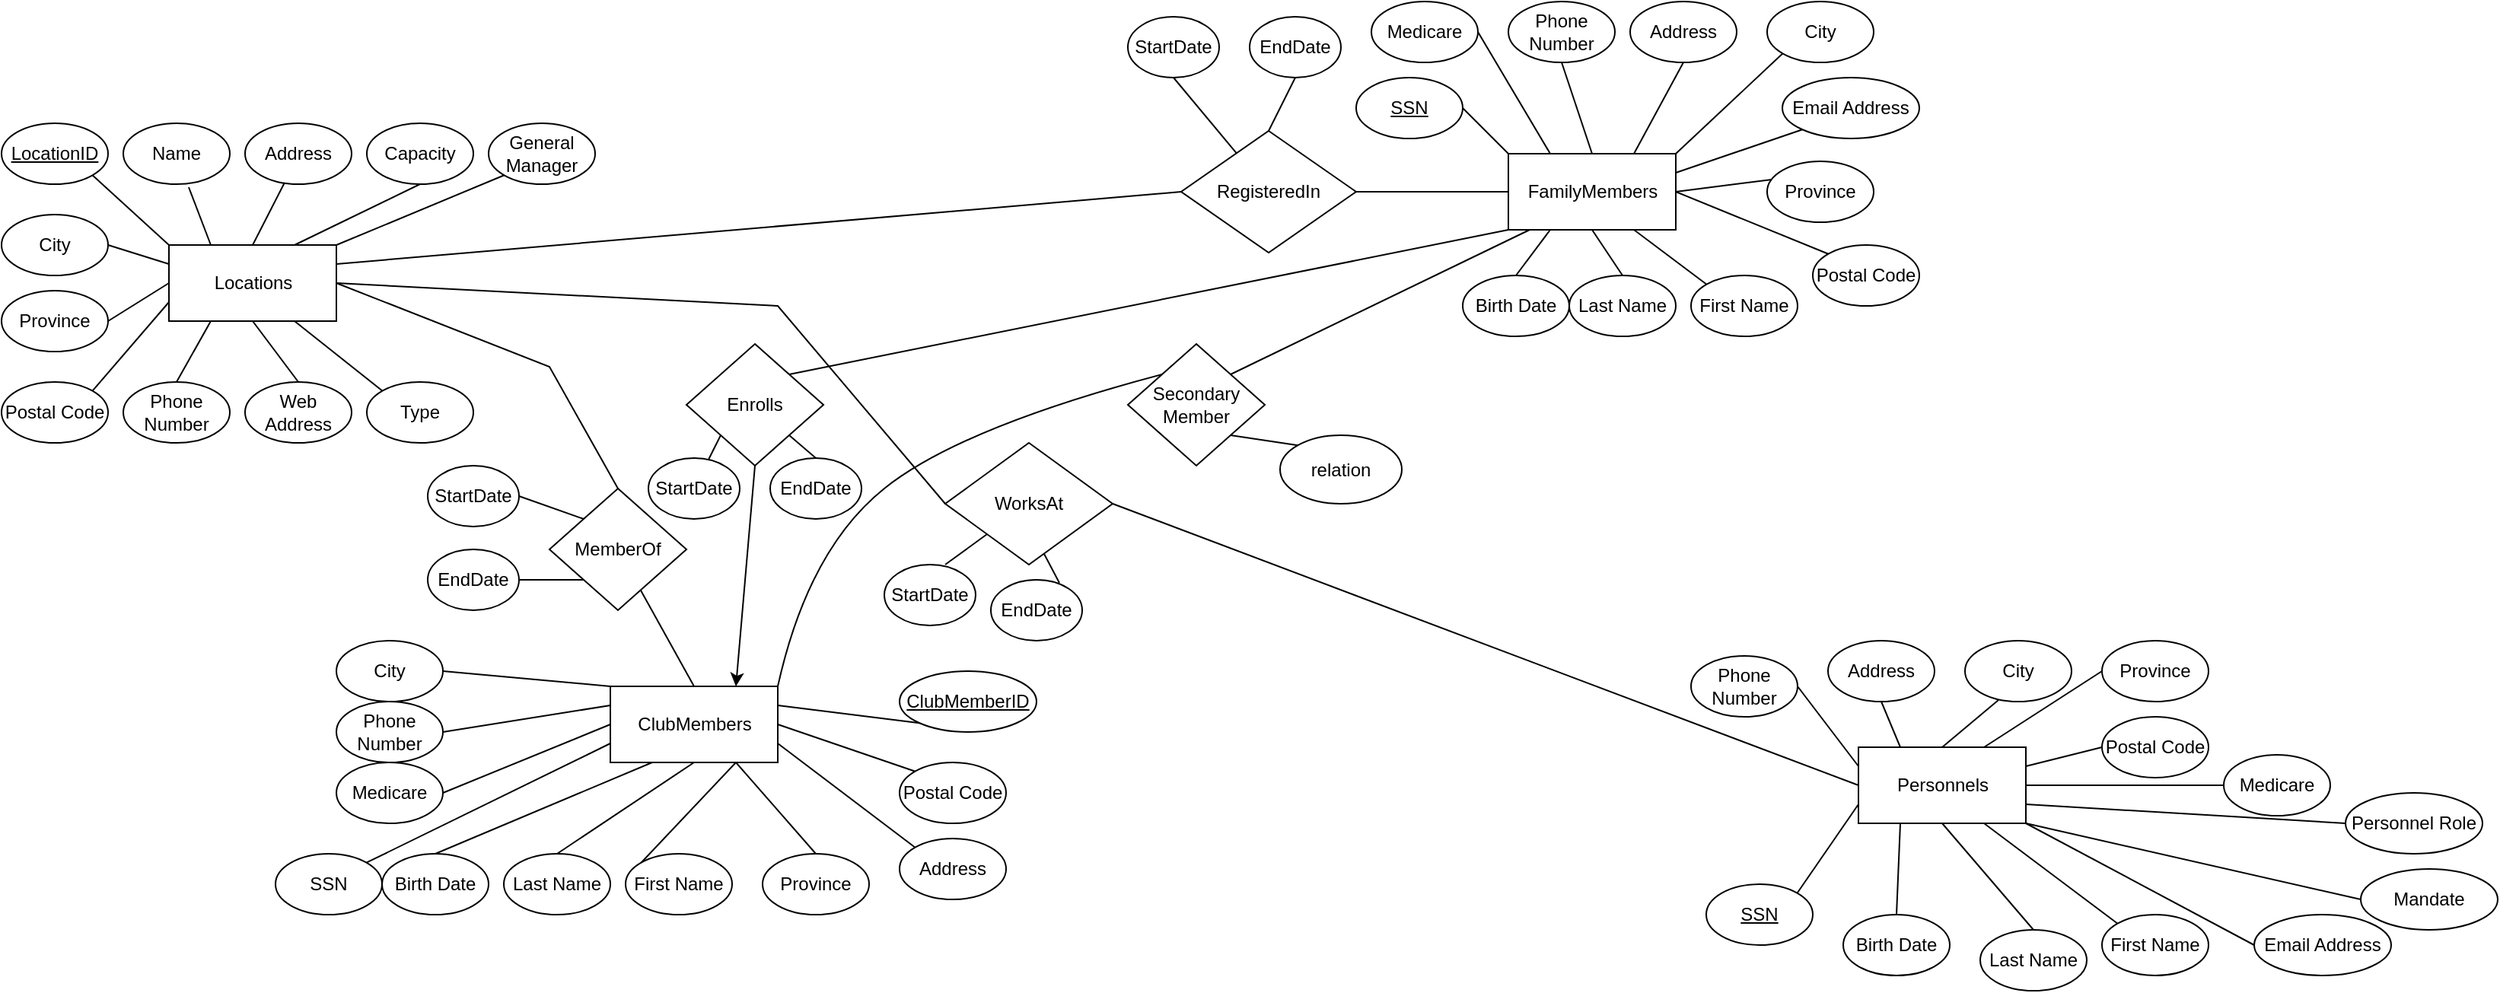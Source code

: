 <mxfile version="24.7.5">
  <diagram id="PduiRk3ix0ZuUrKhneiX" name="Page-1">
    <mxGraphModel dx="1674" dy="796" grid="1" gridSize="10" guides="1" tooltips="1" connect="1" arrows="1" fold="1" page="1" pageScale="1" pageWidth="850" pageHeight="1100" math="0" shadow="0">
      <root>
        <mxCell id="0" />
        <mxCell id="1" parent="0" />
        <mxCell id="B6rONMkFjjqVBBVzJMFH-3" value="Locations" style="html=1;" parent="1" vertex="1">
          <mxGeometry x="120" y="160" width="110" height="50" as="geometry" />
        </mxCell>
        <mxCell id="B6rONMkFjjqVBBVzJMFH-4" value="&lt;u&gt;LocationID&lt;/u&gt;" style="ellipse;whiteSpace=wrap;html=1;" parent="1" vertex="1">
          <mxGeometry x="10" y="80" width="70" height="40" as="geometry" />
        </mxCell>
        <mxCell id="B6rONMkFjjqVBBVzJMFH-6" value="Type" style="ellipse;whiteSpace=wrap;html=1;" parent="1" vertex="1">
          <mxGeometry x="250" y="250" width="70" height="40" as="geometry" />
        </mxCell>
        <mxCell id="B6rONMkFjjqVBBVzJMFH-7" value="Web Address" style="ellipse;whiteSpace=wrap;html=1;" parent="1" vertex="1">
          <mxGeometry x="170" y="250" width="70" height="40" as="geometry" />
        </mxCell>
        <mxCell id="B6rONMkFjjqVBBVzJMFH-8" value="Phone Number" style="ellipse;whiteSpace=wrap;html=1;" parent="1" vertex="1">
          <mxGeometry x="90" y="250" width="70" height="40" as="geometry" />
        </mxCell>
        <mxCell id="B6rONMkFjjqVBBVzJMFH-9" value="Postal Code" style="ellipse;whiteSpace=wrap;html=1;" parent="1" vertex="1">
          <mxGeometry x="10" y="250" width="70" height="40" as="geometry" />
        </mxCell>
        <mxCell id="B6rONMkFjjqVBBVzJMFH-10" value="Province" style="ellipse;whiteSpace=wrap;html=1;" parent="1" vertex="1">
          <mxGeometry x="10" y="190" width="70" height="40" as="geometry" />
        </mxCell>
        <mxCell id="B6rONMkFjjqVBBVzJMFH-11" value="City" style="ellipse;whiteSpace=wrap;html=1;" parent="1" vertex="1">
          <mxGeometry x="10" y="140" width="70" height="40" as="geometry" />
        </mxCell>
        <mxCell id="B6rONMkFjjqVBBVzJMFH-12" value="Address" style="ellipse;whiteSpace=wrap;html=1;" parent="1" vertex="1">
          <mxGeometry x="170" y="80" width="70" height="40" as="geometry" />
        </mxCell>
        <mxCell id="B6rONMkFjjqVBBVzJMFH-13" value="Name" style="ellipse;whiteSpace=wrap;html=1;" parent="1" vertex="1">
          <mxGeometry x="90" y="80" width="70" height="40" as="geometry" />
        </mxCell>
        <mxCell id="B6rONMkFjjqVBBVzJMFH-14" value="General Manager" style="ellipse;whiteSpace=wrap;html=1;" parent="1" vertex="1">
          <mxGeometry x="330" y="80" width="70" height="40" as="geometry" />
        </mxCell>
        <mxCell id="B6rONMkFjjqVBBVzJMFH-15" value="Capacity" style="ellipse;whiteSpace=wrap;html=1;" parent="1" vertex="1">
          <mxGeometry x="250" y="80" width="70" height="40" as="geometry" />
        </mxCell>
        <mxCell id="B6rONMkFjjqVBBVzJMFH-16" value="" style="endArrow=none;html=1;rounded=0;entryX=0;entryY=0;entryDx=0;entryDy=0;exitX=1;exitY=1;exitDx=0;exitDy=0;" parent="1" source="B6rONMkFjjqVBBVzJMFH-4" target="B6rONMkFjjqVBBVzJMFH-3" edge="1">
          <mxGeometry width="50" height="50" relative="1" as="geometry">
            <mxPoint x="100" y="210" as="sourcePoint" />
            <mxPoint x="150" y="160" as="targetPoint" />
          </mxGeometry>
        </mxCell>
        <mxCell id="B6rONMkFjjqVBBVzJMFH-17" value="" style="endArrow=none;html=1;rounded=0;entryX=0.614;entryY=1.05;entryDx=0;entryDy=0;entryPerimeter=0;exitX=0.25;exitY=0;exitDx=0;exitDy=0;" parent="1" source="B6rONMkFjjqVBBVzJMFH-3" target="B6rONMkFjjqVBBVzJMFH-13" edge="1">
          <mxGeometry width="50" height="50" relative="1" as="geometry">
            <mxPoint x="190" y="180" as="sourcePoint" />
            <mxPoint x="240" y="130" as="targetPoint" />
          </mxGeometry>
        </mxCell>
        <mxCell id="B6rONMkFjjqVBBVzJMFH-18" value="" style="endArrow=none;html=1;rounded=0;entryX=0.371;entryY=0.975;entryDx=0;entryDy=0;entryPerimeter=0;exitX=0.5;exitY=0;exitDx=0;exitDy=0;" parent="1" source="B6rONMkFjjqVBBVzJMFH-3" target="B6rONMkFjjqVBBVzJMFH-12" edge="1">
          <mxGeometry width="50" height="50" relative="1" as="geometry">
            <mxPoint x="180" y="170" as="sourcePoint" />
            <mxPoint x="280" y="140" as="targetPoint" />
          </mxGeometry>
        </mxCell>
        <mxCell id="B6rONMkFjjqVBBVzJMFH-19" value="" style="endArrow=none;html=1;rounded=0;entryX=0.5;entryY=1;entryDx=0;entryDy=0;exitX=0.75;exitY=0;exitDx=0;exitDy=0;" parent="1" source="B6rONMkFjjqVBBVzJMFH-3" target="B6rONMkFjjqVBBVzJMFH-15" edge="1">
          <mxGeometry width="50" height="50" relative="1" as="geometry">
            <mxPoint x="260" y="200" as="sourcePoint" />
            <mxPoint x="310" y="150" as="targetPoint" />
          </mxGeometry>
        </mxCell>
        <mxCell id="B6rONMkFjjqVBBVzJMFH-20" value="" style="endArrow=none;html=1;rounded=0;entryX=0;entryY=1;entryDx=0;entryDy=0;exitX=1;exitY=0;exitDx=0;exitDy=0;" parent="1" source="B6rONMkFjjqVBBVzJMFH-3" target="B6rONMkFjjqVBBVzJMFH-14" edge="1">
          <mxGeometry width="50" height="50" relative="1" as="geometry">
            <mxPoint x="270" y="190" as="sourcePoint" />
            <mxPoint x="320" y="140" as="targetPoint" />
          </mxGeometry>
        </mxCell>
        <mxCell id="B6rONMkFjjqVBBVzJMFH-21" value="" style="endArrow=none;html=1;rounded=0;entryX=1;entryY=0.5;entryDx=0;entryDy=0;exitX=0;exitY=0.25;exitDx=0;exitDy=0;" parent="1" source="B6rONMkFjjqVBBVzJMFH-3" target="B6rONMkFjjqVBBVzJMFH-11" edge="1">
          <mxGeometry width="50" height="50" relative="1" as="geometry">
            <mxPoint x="70" y="360" as="sourcePoint" />
            <mxPoint x="120" y="310" as="targetPoint" />
          </mxGeometry>
        </mxCell>
        <mxCell id="B6rONMkFjjqVBBVzJMFH-22" value="" style="endArrow=none;html=1;rounded=0;entryX=1;entryY=0.5;entryDx=0;entryDy=0;exitX=0;exitY=0.5;exitDx=0;exitDy=0;" parent="1" source="B6rONMkFjjqVBBVzJMFH-3" target="B6rONMkFjjqVBBVzJMFH-10" edge="1">
          <mxGeometry width="50" height="50" relative="1" as="geometry">
            <mxPoint x="80" y="250" as="sourcePoint" />
            <mxPoint x="130" y="200" as="targetPoint" />
          </mxGeometry>
        </mxCell>
        <mxCell id="B6rONMkFjjqVBBVzJMFH-23" value="" style="endArrow=none;html=1;rounded=0;entryX=1;entryY=0;entryDx=0;entryDy=0;exitX=0;exitY=0.75;exitDx=0;exitDy=0;" parent="1" source="B6rONMkFjjqVBBVzJMFH-3" target="B6rONMkFjjqVBBVzJMFH-9" edge="1">
          <mxGeometry width="50" height="50" relative="1" as="geometry">
            <mxPoint x="110" y="270" as="sourcePoint" />
            <mxPoint x="160" y="220" as="targetPoint" />
          </mxGeometry>
        </mxCell>
        <mxCell id="B6rONMkFjjqVBBVzJMFH-24" value="" style="endArrow=none;html=1;rounded=0;entryX=0.25;entryY=1;entryDx=0;entryDy=0;exitX=0.5;exitY=0;exitDx=0;exitDy=0;" parent="1" source="B6rONMkFjjqVBBVzJMFH-8" target="B6rONMkFjjqVBBVzJMFH-3" edge="1">
          <mxGeometry width="50" height="50" relative="1" as="geometry">
            <mxPoint x="140" y="270" as="sourcePoint" />
            <mxPoint x="190" y="220" as="targetPoint" />
          </mxGeometry>
        </mxCell>
        <mxCell id="B6rONMkFjjqVBBVzJMFH-25" value="" style="endArrow=none;html=1;rounded=0;entryX=0.5;entryY=1;entryDx=0;entryDy=0;exitX=0.5;exitY=0;exitDx=0;exitDy=0;" parent="1" source="B6rONMkFjjqVBBVzJMFH-7" target="B6rONMkFjjqVBBVzJMFH-3" edge="1">
          <mxGeometry width="50" height="50" relative="1" as="geometry">
            <mxPoint x="190" y="270" as="sourcePoint" />
            <mxPoint x="240" y="220" as="targetPoint" />
          </mxGeometry>
        </mxCell>
        <mxCell id="B6rONMkFjjqVBBVzJMFH-26" value="" style="endArrow=none;html=1;rounded=0;entryX=0.75;entryY=1;entryDx=0;entryDy=0;exitX=0;exitY=0;exitDx=0;exitDy=0;" parent="1" source="B6rONMkFjjqVBBVzJMFH-6" target="B6rONMkFjjqVBBVzJMFH-3" edge="1">
          <mxGeometry width="50" height="50" relative="1" as="geometry">
            <mxPoint x="250" y="250" as="sourcePoint" />
            <mxPoint x="300" y="200" as="targetPoint" />
          </mxGeometry>
        </mxCell>
        <mxCell id="B6rONMkFjjqVBBVzJMFH-30" value="ClubMembers" style="html=1;" parent="1" vertex="1">
          <mxGeometry x="410" y="450" width="110" height="50" as="geometry" />
        </mxCell>
        <mxCell id="B6rONMkFjjqVBBVzJMFH-31" value="City" style="ellipse;whiteSpace=wrap;html=1;" parent="1" vertex="1">
          <mxGeometry x="230" y="420" width="70" height="40" as="geometry" />
        </mxCell>
        <mxCell id="B6rONMkFjjqVBBVzJMFH-32" value="First Name" style="ellipse;whiteSpace=wrap;html=1;" parent="1" vertex="1">
          <mxGeometry x="420" y="560" width="70" height="40" as="geometry" />
        </mxCell>
        <mxCell id="B6rONMkFjjqVBBVzJMFH-33" value="Last Name" style="ellipse;whiteSpace=wrap;html=1;" parent="1" vertex="1">
          <mxGeometry x="340" y="560" width="70" height="40" as="geometry" />
        </mxCell>
        <mxCell id="B6rONMkFjjqVBBVzJMFH-34" value="Birth Date" style="ellipse;whiteSpace=wrap;html=1;" parent="1" vertex="1">
          <mxGeometry x="260" y="560" width="70" height="40" as="geometry" />
        </mxCell>
        <mxCell id="B6rONMkFjjqVBBVzJMFH-35" value="SSN" style="ellipse;whiteSpace=wrap;html=1;" parent="1" vertex="1">
          <mxGeometry x="190" y="560" width="70" height="40" as="geometry" />
        </mxCell>
        <mxCell id="B6rONMkFjjqVBBVzJMFH-36" value="Medicare" style="ellipse;whiteSpace=wrap;html=1;" parent="1" vertex="1">
          <mxGeometry x="230" y="500" width="70" height="40" as="geometry" />
        </mxCell>
        <mxCell id="B6rONMkFjjqVBBVzJMFH-37" value="Phone Number" style="ellipse;whiteSpace=wrap;html=1;" parent="1" vertex="1">
          <mxGeometry x="230" y="460" width="70" height="40" as="geometry" />
        </mxCell>
        <mxCell id="B6rONMkFjjqVBBVzJMFH-38" value="Address" style="ellipse;whiteSpace=wrap;html=1;" parent="1" vertex="1">
          <mxGeometry x="600" y="550" width="70" height="40" as="geometry" />
        </mxCell>
        <mxCell id="B6rONMkFjjqVBBVzJMFH-39" value="Province" style="ellipse;whiteSpace=wrap;html=1;" parent="1" vertex="1">
          <mxGeometry x="510" y="560" width="70" height="40" as="geometry" />
        </mxCell>
        <mxCell id="B6rONMkFjjqVBBVzJMFH-40" value="&lt;u&gt;ClubMemberID&lt;/u&gt;" style="ellipse;whiteSpace=wrap;html=1;" parent="1" vertex="1">
          <mxGeometry x="600" y="440" width="90" height="40" as="geometry" />
        </mxCell>
        <mxCell id="B6rONMkFjjqVBBVzJMFH-41" value="Postal Code" style="ellipse;whiteSpace=wrap;html=1;" parent="1" vertex="1">
          <mxGeometry x="600" y="500" width="70" height="40" as="geometry" />
        </mxCell>
        <mxCell id="B6rONMkFjjqVBBVzJMFH-42" value="" style="endArrow=none;html=1;rounded=0;entryX=0;entryY=0;entryDx=0;entryDy=0;exitX=1;exitY=0.5;exitDx=0;exitDy=0;" parent="1" source="B6rONMkFjjqVBBVzJMFH-31" target="B6rONMkFjjqVBBVzJMFH-30" edge="1">
          <mxGeometry width="50" height="50" relative="1" as="geometry">
            <mxPoint x="140" y="500" as="sourcePoint" />
            <mxPoint x="190" y="450" as="targetPoint" />
          </mxGeometry>
        </mxCell>
        <mxCell id="B6rONMkFjjqVBBVzJMFH-43" value="" style="endArrow=none;html=1;rounded=0;entryX=0.5;entryY=0;entryDx=0;entryDy=0;exitX=0.75;exitY=1;exitDx=0;exitDy=0;" parent="1" source="B6rONMkFjjqVBBVzJMFH-30" target="B6rONMkFjjqVBBVzJMFH-39" edge="1">
          <mxGeometry width="50" height="50" relative="1" as="geometry">
            <mxPoint x="230" y="470" as="sourcePoint" />
            <mxPoint x="280" y="420" as="targetPoint" />
          </mxGeometry>
        </mxCell>
        <mxCell id="B6rONMkFjjqVBBVzJMFH-44" value="" style="endArrow=none;html=1;rounded=0;entryX=0;entryY=0;entryDx=0;entryDy=0;exitX=1;exitY=0.75;exitDx=0;exitDy=0;" parent="1" source="B6rONMkFjjqVBBVzJMFH-30" target="B6rONMkFjjqVBBVzJMFH-38" edge="1">
          <mxGeometry width="50" height="50" relative="1" as="geometry">
            <mxPoint x="220" y="460" as="sourcePoint" />
            <mxPoint x="320" y="430" as="targetPoint" />
          </mxGeometry>
        </mxCell>
        <mxCell id="B6rONMkFjjqVBBVzJMFH-45" value="" style="endArrow=none;html=1;rounded=0;entryX=0;entryY=0;entryDx=0;entryDy=0;exitX=1;exitY=0.5;exitDx=0;exitDy=0;" parent="1" source="B6rONMkFjjqVBBVzJMFH-30" target="B6rONMkFjjqVBBVzJMFH-41" edge="1">
          <mxGeometry width="50" height="50" relative="1" as="geometry">
            <mxPoint x="300" y="490" as="sourcePoint" />
            <mxPoint x="350" y="440" as="targetPoint" />
          </mxGeometry>
        </mxCell>
        <mxCell id="B6rONMkFjjqVBBVzJMFH-46" value="" style="endArrow=none;html=1;rounded=0;entryX=0;entryY=1;entryDx=0;entryDy=0;exitX=1;exitY=0.25;exitDx=0;exitDy=0;" parent="1" source="B6rONMkFjjqVBBVzJMFH-30" target="B6rONMkFjjqVBBVzJMFH-40" edge="1">
          <mxGeometry width="50" height="50" relative="1" as="geometry">
            <mxPoint x="310" y="480" as="sourcePoint" />
            <mxPoint x="360" y="430" as="targetPoint" />
          </mxGeometry>
        </mxCell>
        <mxCell id="B6rONMkFjjqVBBVzJMFH-47" value="" style="endArrow=none;html=1;rounded=0;entryX=1;entryY=0.5;entryDx=0;entryDy=0;exitX=0;exitY=0.25;exitDx=0;exitDy=0;" parent="1" source="B6rONMkFjjqVBBVzJMFH-30" target="B6rONMkFjjqVBBVzJMFH-37" edge="1">
          <mxGeometry width="50" height="50" relative="1" as="geometry">
            <mxPoint x="110" y="650" as="sourcePoint" />
            <mxPoint x="160" y="600" as="targetPoint" />
          </mxGeometry>
        </mxCell>
        <mxCell id="B6rONMkFjjqVBBVzJMFH-48" value="" style="endArrow=none;html=1;rounded=0;entryX=1;entryY=0.5;entryDx=0;entryDy=0;exitX=0;exitY=0.5;exitDx=0;exitDy=0;" parent="1" source="B6rONMkFjjqVBBVzJMFH-30" target="B6rONMkFjjqVBBVzJMFH-36" edge="1">
          <mxGeometry width="50" height="50" relative="1" as="geometry">
            <mxPoint x="120" y="540" as="sourcePoint" />
            <mxPoint x="170" y="490" as="targetPoint" />
          </mxGeometry>
        </mxCell>
        <mxCell id="B6rONMkFjjqVBBVzJMFH-49" value="" style="endArrow=none;html=1;rounded=0;entryX=1;entryY=0;entryDx=0;entryDy=0;exitX=0;exitY=0.75;exitDx=0;exitDy=0;" parent="1" source="B6rONMkFjjqVBBVzJMFH-30" target="B6rONMkFjjqVBBVzJMFH-35" edge="1">
          <mxGeometry width="50" height="50" relative="1" as="geometry">
            <mxPoint x="150" y="560" as="sourcePoint" />
            <mxPoint x="200" y="510" as="targetPoint" />
          </mxGeometry>
        </mxCell>
        <mxCell id="B6rONMkFjjqVBBVzJMFH-50" value="" style="endArrow=none;html=1;rounded=0;entryX=0.25;entryY=1;entryDx=0;entryDy=0;exitX=0.5;exitY=0;exitDx=0;exitDy=0;" parent="1" source="B6rONMkFjjqVBBVzJMFH-34" target="B6rONMkFjjqVBBVzJMFH-30" edge="1">
          <mxGeometry width="50" height="50" relative="1" as="geometry">
            <mxPoint x="180" y="560" as="sourcePoint" />
            <mxPoint x="230" y="510" as="targetPoint" />
          </mxGeometry>
        </mxCell>
        <mxCell id="B6rONMkFjjqVBBVzJMFH-51" value="" style="endArrow=none;html=1;rounded=0;entryX=0.5;entryY=1;entryDx=0;entryDy=0;exitX=0.5;exitY=0;exitDx=0;exitDy=0;" parent="1" source="B6rONMkFjjqVBBVzJMFH-33" target="B6rONMkFjjqVBBVzJMFH-30" edge="1">
          <mxGeometry width="50" height="50" relative="1" as="geometry">
            <mxPoint x="230" y="560" as="sourcePoint" />
            <mxPoint x="280" y="510" as="targetPoint" />
          </mxGeometry>
        </mxCell>
        <mxCell id="B6rONMkFjjqVBBVzJMFH-52" value="" style="endArrow=none;html=1;rounded=0;entryX=0.75;entryY=1;entryDx=0;entryDy=0;exitX=0;exitY=0;exitDx=0;exitDy=0;" parent="1" source="B6rONMkFjjqVBBVzJMFH-32" target="B6rONMkFjjqVBBVzJMFH-30" edge="1">
          <mxGeometry width="50" height="50" relative="1" as="geometry">
            <mxPoint x="290" y="540" as="sourcePoint" />
            <mxPoint x="340" y="490" as="targetPoint" />
          </mxGeometry>
        </mxCell>
        <mxCell id="B6rONMkFjjqVBBVzJMFH-54" value="FamilyMembers" style="html=1;" parent="1" vertex="1">
          <mxGeometry x="1000" y="100" width="110" height="50" as="geometry" />
        </mxCell>
        <mxCell id="B6rONMkFjjqVBBVzJMFH-55" value="City" style="ellipse;whiteSpace=wrap;html=1;" parent="1" vertex="1">
          <mxGeometry x="1170" width="70" height="40" as="geometry" />
        </mxCell>
        <mxCell id="B6rONMkFjjqVBBVzJMFH-56" value="First Name" style="ellipse;whiteSpace=wrap;html=1;" parent="1" vertex="1">
          <mxGeometry x="1120" y="180" width="70" height="40" as="geometry" />
        </mxCell>
        <mxCell id="B6rONMkFjjqVBBVzJMFH-57" value="Last Name" style="ellipse;whiteSpace=wrap;html=1;" parent="1" vertex="1">
          <mxGeometry x="1040" y="180" width="70" height="40" as="geometry" />
        </mxCell>
        <mxCell id="B6rONMkFjjqVBBVzJMFH-58" value="Birth Date" style="ellipse;whiteSpace=wrap;html=1;" parent="1" vertex="1">
          <mxGeometry x="970" y="180" width="70" height="40" as="geometry" />
        </mxCell>
        <mxCell id="B6rONMkFjjqVBBVzJMFH-59" value="&lt;u&gt;SSN&lt;/u&gt;" style="ellipse;whiteSpace=wrap;html=1;" parent="1" vertex="1">
          <mxGeometry x="900" y="50" width="70" height="40" as="geometry" />
        </mxCell>
        <mxCell id="B6rONMkFjjqVBBVzJMFH-60" value="Medicare" style="ellipse;whiteSpace=wrap;html=1;" parent="1" vertex="1">
          <mxGeometry x="910" width="70" height="40" as="geometry" />
        </mxCell>
        <mxCell id="B6rONMkFjjqVBBVzJMFH-61" value="Phone Number" style="ellipse;whiteSpace=wrap;html=1;" parent="1" vertex="1">
          <mxGeometry x="1000" width="70" height="40" as="geometry" />
        </mxCell>
        <mxCell id="B6rONMkFjjqVBBVzJMFH-62" value="Address" style="ellipse;whiteSpace=wrap;html=1;" parent="1" vertex="1">
          <mxGeometry x="1080" width="70" height="40" as="geometry" />
        </mxCell>
        <mxCell id="B6rONMkFjjqVBBVzJMFH-63" value="Province" style="ellipse;whiteSpace=wrap;html=1;" parent="1" vertex="1">
          <mxGeometry x="1170" y="105" width="70" height="40" as="geometry" />
        </mxCell>
        <mxCell id="B6rONMkFjjqVBBVzJMFH-64" value="Email Address" style="ellipse;whiteSpace=wrap;html=1;" parent="1" vertex="1">
          <mxGeometry x="1180" y="50" width="90" height="40" as="geometry" />
        </mxCell>
        <mxCell id="B6rONMkFjjqVBBVzJMFH-65" value="Postal Code" style="ellipse;whiteSpace=wrap;html=1;" parent="1" vertex="1">
          <mxGeometry x="1200" y="160" width="70" height="40" as="geometry" />
        </mxCell>
        <mxCell id="B6rONMkFjjqVBBVzJMFH-66" value="" style="endArrow=none;html=1;rounded=0;exitX=0;exitY=1;exitDx=0;exitDy=0;" parent="1" source="B6rONMkFjjqVBBVzJMFH-55" edge="1">
          <mxGeometry width="50" height="50" relative="1" as="geometry">
            <mxPoint x="700" y="300" as="sourcePoint" />
            <mxPoint x="1110" y="100" as="targetPoint" />
          </mxGeometry>
        </mxCell>
        <mxCell id="B6rONMkFjjqVBBVzJMFH-67" value="" style="endArrow=none;html=1;rounded=0;entryX=0.043;entryY=0.3;entryDx=0;entryDy=0;exitX=1;exitY=0.5;exitDx=0;exitDy=0;entryPerimeter=0;" parent="1" source="B6rONMkFjjqVBBVzJMFH-54" target="B6rONMkFjjqVBBVzJMFH-63" edge="1">
          <mxGeometry width="50" height="50" relative="1" as="geometry">
            <mxPoint x="790" y="270" as="sourcePoint" />
            <mxPoint x="840" y="220" as="targetPoint" />
          </mxGeometry>
        </mxCell>
        <mxCell id="B6rONMkFjjqVBBVzJMFH-68" value="" style="endArrow=none;html=1;rounded=0;entryX=0.5;entryY=1;entryDx=0;entryDy=0;exitX=0.75;exitY=0;exitDx=0;exitDy=0;" parent="1" source="B6rONMkFjjqVBBVzJMFH-54" target="B6rONMkFjjqVBBVzJMFH-62" edge="1">
          <mxGeometry width="50" height="50" relative="1" as="geometry">
            <mxPoint x="780" y="260" as="sourcePoint" />
            <mxPoint x="880" y="230" as="targetPoint" />
          </mxGeometry>
        </mxCell>
        <mxCell id="B6rONMkFjjqVBBVzJMFH-69" value="" style="endArrow=none;html=1;rounded=0;entryX=0;entryY=0;entryDx=0;entryDy=0;exitX=1;exitY=0.5;exitDx=0;exitDy=0;" parent="1" source="B6rONMkFjjqVBBVzJMFH-54" target="B6rONMkFjjqVBBVzJMFH-65" edge="1">
          <mxGeometry width="50" height="50" relative="1" as="geometry">
            <mxPoint x="860" y="290" as="sourcePoint" />
            <mxPoint x="910" y="240" as="targetPoint" />
          </mxGeometry>
        </mxCell>
        <mxCell id="B6rONMkFjjqVBBVzJMFH-70" value="" style="endArrow=none;html=1;rounded=0;entryX=0;entryY=1;entryDx=0;entryDy=0;exitX=1;exitY=0.25;exitDx=0;exitDy=0;" parent="1" source="B6rONMkFjjqVBBVzJMFH-54" target="B6rONMkFjjqVBBVzJMFH-64" edge="1">
          <mxGeometry width="50" height="50" relative="1" as="geometry">
            <mxPoint x="870" y="280" as="sourcePoint" />
            <mxPoint x="920" y="230" as="targetPoint" />
          </mxGeometry>
        </mxCell>
        <mxCell id="B6rONMkFjjqVBBVzJMFH-71" value="" style="endArrow=none;html=1;rounded=0;entryX=0.5;entryY=1;entryDx=0;entryDy=0;exitX=0.5;exitY=0;exitDx=0;exitDy=0;" parent="1" source="B6rONMkFjjqVBBVzJMFH-54" target="B6rONMkFjjqVBBVzJMFH-61" edge="1">
          <mxGeometry width="50" height="50" relative="1" as="geometry">
            <mxPoint x="670" y="450" as="sourcePoint" />
            <mxPoint x="720" y="400" as="targetPoint" />
          </mxGeometry>
        </mxCell>
        <mxCell id="B6rONMkFjjqVBBVzJMFH-72" value="" style="endArrow=none;html=1;rounded=0;entryX=1;entryY=0.5;entryDx=0;entryDy=0;exitX=0.25;exitY=0;exitDx=0;exitDy=0;" parent="1" source="B6rONMkFjjqVBBVzJMFH-54" target="B6rONMkFjjqVBBVzJMFH-60" edge="1">
          <mxGeometry width="50" height="50" relative="1" as="geometry">
            <mxPoint x="680" y="340" as="sourcePoint" />
            <mxPoint x="730" y="290" as="targetPoint" />
          </mxGeometry>
        </mxCell>
        <mxCell id="B6rONMkFjjqVBBVzJMFH-73" value="" style="endArrow=none;html=1;rounded=0;entryX=1;entryY=0.5;entryDx=0;entryDy=0;exitX=0;exitY=0;exitDx=0;exitDy=0;" parent="1" source="B6rONMkFjjqVBBVzJMFH-54" target="B6rONMkFjjqVBBVzJMFH-59" edge="1">
          <mxGeometry width="50" height="50" relative="1" as="geometry">
            <mxPoint x="710" y="360" as="sourcePoint" />
            <mxPoint x="760" y="310" as="targetPoint" />
          </mxGeometry>
        </mxCell>
        <mxCell id="B6rONMkFjjqVBBVzJMFH-74" value="" style="endArrow=none;html=1;rounded=0;entryX=0.25;entryY=1;entryDx=0;entryDy=0;exitX=0.5;exitY=0;exitDx=0;exitDy=0;" parent="1" source="B6rONMkFjjqVBBVzJMFH-58" target="B6rONMkFjjqVBBVzJMFH-54" edge="1">
          <mxGeometry width="50" height="50" relative="1" as="geometry">
            <mxPoint x="740" y="360" as="sourcePoint" />
            <mxPoint x="790" y="310" as="targetPoint" />
          </mxGeometry>
        </mxCell>
        <mxCell id="B6rONMkFjjqVBBVzJMFH-75" value="" style="endArrow=none;html=1;rounded=0;entryX=0.5;entryY=1;entryDx=0;entryDy=0;exitX=0.5;exitY=0;exitDx=0;exitDy=0;" parent="1" source="B6rONMkFjjqVBBVzJMFH-57" target="B6rONMkFjjqVBBVzJMFH-54" edge="1">
          <mxGeometry width="50" height="50" relative="1" as="geometry">
            <mxPoint x="790" y="360" as="sourcePoint" />
            <mxPoint x="840" y="310" as="targetPoint" />
          </mxGeometry>
        </mxCell>
        <mxCell id="B6rONMkFjjqVBBVzJMFH-76" value="" style="endArrow=none;html=1;rounded=0;entryX=0.75;entryY=1;entryDx=0;entryDy=0;exitX=0;exitY=0;exitDx=0;exitDy=0;" parent="1" source="B6rONMkFjjqVBBVzJMFH-56" target="B6rONMkFjjqVBBVzJMFH-54" edge="1">
          <mxGeometry width="50" height="50" relative="1" as="geometry">
            <mxPoint x="850" y="340" as="sourcePoint" />
            <mxPoint x="900" y="290" as="targetPoint" />
          </mxGeometry>
        </mxCell>
        <mxCell id="B6rONMkFjjqVBBVzJMFH-77" value="Personnels" style="html=1;" parent="1" vertex="1">
          <mxGeometry x="1230" y="490" width="110" height="50" as="geometry" />
        </mxCell>
        <mxCell id="B6rONMkFjjqVBBVzJMFH-78" value="City" style="ellipse;whiteSpace=wrap;html=1;" parent="1" vertex="1">
          <mxGeometry x="1300" y="420" width="70" height="40" as="geometry" />
        </mxCell>
        <mxCell id="B6rONMkFjjqVBBVzJMFH-79" value="First Name" style="ellipse;whiteSpace=wrap;html=1;" parent="1" vertex="1">
          <mxGeometry x="1390" y="600" width="70" height="40" as="geometry" />
        </mxCell>
        <mxCell id="B6rONMkFjjqVBBVzJMFH-80" value="Last Name" style="ellipse;whiteSpace=wrap;html=1;" parent="1" vertex="1">
          <mxGeometry x="1310" y="610" width="70" height="40" as="geometry" />
        </mxCell>
        <mxCell id="B6rONMkFjjqVBBVzJMFH-81" value="Birth Date" style="ellipse;whiteSpace=wrap;html=1;" parent="1" vertex="1">
          <mxGeometry x="1220" y="600" width="70" height="40" as="geometry" />
        </mxCell>
        <mxCell id="B6rONMkFjjqVBBVzJMFH-82" value="&lt;u&gt;SSN&lt;/u&gt;" style="ellipse;whiteSpace=wrap;html=1;" parent="1" vertex="1">
          <mxGeometry x="1130" y="580" width="70" height="40" as="geometry" />
        </mxCell>
        <mxCell id="B6rONMkFjjqVBBVzJMFH-83" value="Medicare" style="ellipse;whiteSpace=wrap;html=1;" parent="1" vertex="1">
          <mxGeometry x="1470" y="495" width="70" height="40" as="geometry" />
        </mxCell>
        <mxCell id="B6rONMkFjjqVBBVzJMFH-84" value="Phone Number" style="ellipse;whiteSpace=wrap;html=1;" parent="1" vertex="1">
          <mxGeometry x="1120" y="430" width="70" height="40" as="geometry" />
        </mxCell>
        <mxCell id="B6rONMkFjjqVBBVzJMFH-85" value="Address" style="ellipse;whiteSpace=wrap;html=1;" parent="1" vertex="1">
          <mxGeometry x="1210" y="420" width="70" height="40" as="geometry" />
        </mxCell>
        <mxCell id="B6rONMkFjjqVBBVzJMFH-86" value="Province" style="ellipse;whiteSpace=wrap;html=1;" parent="1" vertex="1">
          <mxGeometry x="1390" y="420" width="70" height="40" as="geometry" />
        </mxCell>
        <mxCell id="B6rONMkFjjqVBBVzJMFH-87" value="Email Address" style="ellipse;whiteSpace=wrap;html=1;" parent="1" vertex="1">
          <mxGeometry x="1490" y="600" width="90" height="40" as="geometry" />
        </mxCell>
        <mxCell id="B6rONMkFjjqVBBVzJMFH-88" value="Postal Code" style="ellipse;whiteSpace=wrap;html=1;" parent="1" vertex="1">
          <mxGeometry x="1390" y="470" width="70" height="40" as="geometry" />
        </mxCell>
        <mxCell id="B6rONMkFjjqVBBVzJMFH-89" value="" style="endArrow=none;html=1;rounded=0;entryX=0.5;entryY=0;entryDx=0;entryDy=0;exitX=0.314;exitY=0.975;exitDx=0;exitDy=0;exitPerimeter=0;" parent="1" source="B6rONMkFjjqVBBVzJMFH-78" target="B6rONMkFjjqVBBVzJMFH-77" edge="1">
          <mxGeometry width="50" height="50" relative="1" as="geometry">
            <mxPoint x="640" y="930" as="sourcePoint" />
            <mxPoint x="690" y="880" as="targetPoint" />
          </mxGeometry>
        </mxCell>
        <mxCell id="B6rONMkFjjqVBBVzJMFH-90" value="" style="endArrow=none;html=1;rounded=0;entryX=0;entryY=0.5;entryDx=0;entryDy=0;exitX=0.75;exitY=0;exitDx=0;exitDy=0;" parent="1" source="B6rONMkFjjqVBBVzJMFH-77" target="B6rONMkFjjqVBBVzJMFH-86" edge="1">
          <mxGeometry width="50" height="50" relative="1" as="geometry">
            <mxPoint x="730" y="900" as="sourcePoint" />
            <mxPoint x="780" y="850" as="targetPoint" />
          </mxGeometry>
        </mxCell>
        <mxCell id="B6rONMkFjjqVBBVzJMFH-91" value="" style="endArrow=none;html=1;rounded=0;entryX=0.5;entryY=1;entryDx=0;entryDy=0;exitX=0.25;exitY=0;exitDx=0;exitDy=0;" parent="1" source="B6rONMkFjjqVBBVzJMFH-77" target="B6rONMkFjjqVBBVzJMFH-85" edge="1">
          <mxGeometry width="50" height="50" relative="1" as="geometry">
            <mxPoint x="720" y="890" as="sourcePoint" />
            <mxPoint x="820" y="860" as="targetPoint" />
          </mxGeometry>
        </mxCell>
        <mxCell id="B6rONMkFjjqVBBVzJMFH-92" value="" style="endArrow=none;html=1;rounded=0;entryX=0;entryY=0.5;entryDx=0;entryDy=0;exitX=1;exitY=0.25;exitDx=0;exitDy=0;" parent="1" source="B6rONMkFjjqVBBVzJMFH-77" target="B6rONMkFjjqVBBVzJMFH-88" edge="1">
          <mxGeometry width="50" height="50" relative="1" as="geometry">
            <mxPoint x="800" y="920" as="sourcePoint" />
            <mxPoint x="850" y="870" as="targetPoint" />
          </mxGeometry>
        </mxCell>
        <mxCell id="B6rONMkFjjqVBBVzJMFH-93" value="" style="endArrow=none;html=1;rounded=0;entryX=0;entryY=0.5;entryDx=0;entryDy=0;exitX=1;exitY=1;exitDx=0;exitDy=0;" parent="1" source="B6rONMkFjjqVBBVzJMFH-77" target="B6rONMkFjjqVBBVzJMFH-87" edge="1">
          <mxGeometry width="50" height="50" relative="1" as="geometry">
            <mxPoint x="810" y="910" as="sourcePoint" />
            <mxPoint x="860" y="860" as="targetPoint" />
          </mxGeometry>
        </mxCell>
        <mxCell id="B6rONMkFjjqVBBVzJMFH-94" value="" style="endArrow=none;html=1;rounded=0;entryX=1;entryY=0.5;entryDx=0;entryDy=0;exitX=0;exitY=0.25;exitDx=0;exitDy=0;" parent="1" source="B6rONMkFjjqVBBVzJMFH-77" target="B6rONMkFjjqVBBVzJMFH-84" edge="1">
          <mxGeometry width="50" height="50" relative="1" as="geometry">
            <mxPoint x="610" y="1080" as="sourcePoint" />
            <mxPoint x="660" y="1030" as="targetPoint" />
          </mxGeometry>
        </mxCell>
        <mxCell id="B6rONMkFjjqVBBVzJMFH-95" value="" style="endArrow=none;html=1;rounded=0;entryX=0;entryY=0.5;entryDx=0;entryDy=0;exitX=1;exitY=0.5;exitDx=0;exitDy=0;" parent="1" source="B6rONMkFjjqVBBVzJMFH-77" target="B6rONMkFjjqVBBVzJMFH-83" edge="1">
          <mxGeometry width="50" height="50" relative="1" as="geometry">
            <mxPoint x="620" y="970" as="sourcePoint" />
            <mxPoint x="670" y="920" as="targetPoint" />
          </mxGeometry>
        </mxCell>
        <mxCell id="B6rONMkFjjqVBBVzJMFH-96" value="" style="endArrow=none;html=1;rounded=0;entryX=1;entryY=0;entryDx=0;entryDy=0;exitX=0;exitY=0.75;exitDx=0;exitDy=0;" parent="1" source="B6rONMkFjjqVBBVzJMFH-77" target="B6rONMkFjjqVBBVzJMFH-82" edge="1">
          <mxGeometry width="50" height="50" relative="1" as="geometry">
            <mxPoint x="650" y="990" as="sourcePoint" />
            <mxPoint x="700" y="940" as="targetPoint" />
          </mxGeometry>
        </mxCell>
        <mxCell id="B6rONMkFjjqVBBVzJMFH-97" value="" style="endArrow=none;html=1;rounded=0;entryX=0.25;entryY=1;entryDx=0;entryDy=0;exitX=0.5;exitY=0;exitDx=0;exitDy=0;" parent="1" source="B6rONMkFjjqVBBVzJMFH-81" target="B6rONMkFjjqVBBVzJMFH-77" edge="1">
          <mxGeometry width="50" height="50" relative="1" as="geometry">
            <mxPoint x="680" y="990" as="sourcePoint" />
            <mxPoint x="730" y="940" as="targetPoint" />
          </mxGeometry>
        </mxCell>
        <mxCell id="B6rONMkFjjqVBBVzJMFH-98" value="" style="endArrow=none;html=1;rounded=0;entryX=0.5;entryY=1;entryDx=0;entryDy=0;exitX=0.5;exitY=0;exitDx=0;exitDy=0;" parent="1" source="B6rONMkFjjqVBBVzJMFH-80" target="B6rONMkFjjqVBBVzJMFH-77" edge="1">
          <mxGeometry width="50" height="50" relative="1" as="geometry">
            <mxPoint x="730" y="990" as="sourcePoint" />
            <mxPoint x="780" y="940" as="targetPoint" />
          </mxGeometry>
        </mxCell>
        <mxCell id="B6rONMkFjjqVBBVzJMFH-99" value="" style="endArrow=none;html=1;rounded=0;entryX=0.75;entryY=1;entryDx=0;entryDy=0;exitX=0;exitY=0;exitDx=0;exitDy=0;" parent="1" source="B6rONMkFjjqVBBVzJMFH-79" target="B6rONMkFjjqVBBVzJMFH-77" edge="1">
          <mxGeometry width="50" height="50" relative="1" as="geometry">
            <mxPoint x="790" y="970" as="sourcePoint" />
            <mxPoint x="840" y="920" as="targetPoint" />
          </mxGeometry>
        </mxCell>
        <mxCell id="B6rONMkFjjqVBBVzJMFH-100" value="Personnel Role" style="ellipse;whiteSpace=wrap;html=1;" parent="1" vertex="1">
          <mxGeometry x="1550" y="520" width="90" height="40" as="geometry" />
        </mxCell>
        <mxCell id="B6rONMkFjjqVBBVzJMFH-101" value="" style="endArrow=none;html=1;rounded=0;entryX=0;entryY=0.5;entryDx=0;entryDy=0;exitX=1;exitY=0.75;exitDx=0;exitDy=0;" parent="1" source="B6rONMkFjjqVBBVzJMFH-77" target="B6rONMkFjjqVBBVzJMFH-100" edge="1">
          <mxGeometry width="50" height="50" relative="1" as="geometry">
            <mxPoint x="1470" y="740" as="sourcePoint" />
            <mxPoint x="1520" y="690" as="targetPoint" />
          </mxGeometry>
        </mxCell>
        <mxCell id="B6rONMkFjjqVBBVzJMFH-103" value="Mandate" style="ellipse;whiteSpace=wrap;html=1;" parent="1" vertex="1">
          <mxGeometry x="1560" y="570" width="90" height="40" as="geometry" />
        </mxCell>
        <mxCell id="B6rONMkFjjqVBBVzJMFH-104" value="" style="endArrow=none;html=1;rounded=0;entryX=0;entryY=0.5;entryDx=0;entryDy=0;exitX=1;exitY=1;exitDx=0;exitDy=0;" parent="1" source="B6rONMkFjjqVBBVzJMFH-77" target="B6rONMkFjjqVBBVzJMFH-103" edge="1">
          <mxGeometry width="50" height="50" relative="1" as="geometry">
            <mxPoint x="1460" y="600" as="sourcePoint" />
            <mxPoint x="1510" y="550" as="targetPoint" />
          </mxGeometry>
        </mxCell>
        <mxCell id="B6rONMkFjjqVBBVzJMFH-105" value="MemberOf" style="rhombus;whiteSpace=wrap;html=1;" parent="1" vertex="1">
          <mxGeometry x="370" y="320" width="90" height="80" as="geometry" />
        </mxCell>
        <mxCell id="B6rONMkFjjqVBBVzJMFH-106" value="WorksAt" style="rhombus;whiteSpace=wrap;html=1;" parent="1" vertex="1">
          <mxGeometry x="630" y="290" width="110" height="80" as="geometry" />
        </mxCell>
        <mxCell id="B6rONMkFjjqVBBVzJMFH-107" value="Enrolls" style="rhombus;whiteSpace=wrap;html=1;" parent="1" vertex="1">
          <mxGeometry x="460" y="225" width="90" height="80" as="geometry" />
        </mxCell>
        <mxCell id="B6rONMkFjjqVBBVzJMFH-108" value="RegisteredIn" style="rhombus;whiteSpace=wrap;html=1;" parent="1" vertex="1">
          <mxGeometry x="785" y="85" width="115" height="80" as="geometry" />
        </mxCell>
        <mxCell id="B6rONMkFjjqVBBVzJMFH-109" value="" style="endArrow=none;html=1;rounded=0;entryX=0.5;entryY=0;entryDx=0;entryDy=0;" parent="1" source="B6rONMkFjjqVBBVzJMFH-105" target="B6rONMkFjjqVBBVzJMFH-30" edge="1">
          <mxGeometry width="50" height="50" relative="1" as="geometry">
            <mxPoint x="220" y="350" as="sourcePoint" />
            <mxPoint x="270" y="300" as="targetPoint" />
          </mxGeometry>
        </mxCell>
        <mxCell id="B6rONMkFjjqVBBVzJMFH-110" value="" style="endArrow=none;html=1;rounded=0;entryX=0.5;entryY=0;entryDx=0;entryDy=0;exitX=1;exitY=0.5;exitDx=0;exitDy=0;" parent="1" source="B6rONMkFjjqVBBVzJMFH-3" target="B6rONMkFjjqVBBVzJMFH-105" edge="1">
          <mxGeometry width="50" height="50" relative="1" as="geometry">
            <mxPoint x="220" y="350" as="sourcePoint" />
            <mxPoint x="270" y="300" as="targetPoint" />
            <Array as="points">
              <mxPoint x="370" y="240" />
            </Array>
          </mxGeometry>
        </mxCell>
        <mxCell id="B6rONMkFjjqVBBVzJMFH-112" value="" style="endArrow=none;html=1;rounded=0;entryX=0;entryY=0.5;entryDx=0;entryDy=0;exitX=1;exitY=0.5;exitDx=0;exitDy=0;" parent="1" source="B6rONMkFjjqVBBVzJMFH-108" target="B6rONMkFjjqVBBVzJMFH-54" edge="1">
          <mxGeometry width="50" height="50" relative="1" as="geometry">
            <mxPoint x="930" y="180" as="sourcePoint" />
            <mxPoint x="980" y="130" as="targetPoint" />
          </mxGeometry>
        </mxCell>
        <mxCell id="B6rONMkFjjqVBBVzJMFH-113" value="" style="endArrow=none;html=1;rounded=0;entryX=0;entryY=0.5;entryDx=0;entryDy=0;exitX=1;exitY=0.25;exitDx=0;exitDy=0;" parent="1" source="B6rONMkFjjqVBBVzJMFH-3" target="B6rONMkFjjqVBBVzJMFH-108" edge="1">
          <mxGeometry width="50" height="50" relative="1" as="geometry">
            <mxPoint x="330" y="180" as="sourcePoint" />
            <mxPoint x="380" y="130" as="targetPoint" />
          </mxGeometry>
        </mxCell>
        <mxCell id="B6rONMkFjjqVBBVzJMFH-115" value="" style="endArrow=none;html=1;rounded=0;entryX=0;entryY=1;entryDx=0;entryDy=0;exitX=1;exitY=0;exitDx=0;exitDy=0;" parent="1" source="B6rONMkFjjqVBBVzJMFH-107" target="B6rONMkFjjqVBBVzJMFH-54" edge="1">
          <mxGeometry width="50" height="50" relative="1" as="geometry">
            <mxPoint x="915" y="215" as="sourcePoint" />
            <mxPoint x="950" y="170" as="targetPoint" />
          </mxGeometry>
        </mxCell>
        <mxCell id="B6rONMkFjjqVBBVzJMFH-116" value="" style="endArrow=classic;html=1;rounded=0;entryX=0.75;entryY=0;entryDx=0;entryDy=0;exitX=0.5;exitY=1;exitDx=0;exitDy=0;" parent="1" source="B6rONMkFjjqVBBVzJMFH-107" target="B6rONMkFjjqVBBVzJMFH-30" edge="1">
          <mxGeometry width="50" height="50" relative="1" as="geometry">
            <mxPoint x="490" y="380" as="sourcePoint" />
            <mxPoint x="540" y="330" as="targetPoint" />
          </mxGeometry>
        </mxCell>
        <mxCell id="B6rONMkFjjqVBBVzJMFH-117" value="" style="endArrow=none;html=1;rounded=0;entryX=0;entryY=0.5;entryDx=0;entryDy=0;exitX=1;exitY=0.5;exitDx=0;exitDy=0;" parent="1" source="B6rONMkFjjqVBBVzJMFH-106" target="B6rONMkFjjqVBBVzJMFH-77" edge="1">
          <mxGeometry width="50" height="50" relative="1" as="geometry">
            <mxPoint x="1140" y="520" as="sourcePoint" />
            <mxPoint x="1200" y="500" as="targetPoint" />
          </mxGeometry>
        </mxCell>
        <mxCell id="B6rONMkFjjqVBBVzJMFH-118" value="" style="endArrow=none;html=1;rounded=0;entryX=0;entryY=0.5;entryDx=0;entryDy=0;exitX=1;exitY=0.5;exitDx=0;exitDy=0;" parent="1" source="B6rONMkFjjqVBBVzJMFH-3" target="B6rONMkFjjqVBBVzJMFH-106" edge="1">
          <mxGeometry width="50" height="50" relative="1" as="geometry">
            <mxPoint x="470" y="320" as="sourcePoint" />
            <mxPoint x="610" y="320" as="targetPoint" />
            <Array as="points">
              <mxPoint x="520" y="200" />
            </Array>
          </mxGeometry>
        </mxCell>
        <mxCell id="_MxBYl4697DWa7cTRO-5-2" value="StartDate" style="ellipse;whiteSpace=wrap;html=1;" parent="1" vertex="1">
          <mxGeometry x="750" y="10" width="60" height="40" as="geometry" />
        </mxCell>
        <mxCell id="_MxBYl4697DWa7cTRO-5-5" value="" style="endArrow=none;html=1;rounded=0;entryX=0.5;entryY=1;entryDx=0;entryDy=0;" parent="1" source="B6rONMkFjjqVBBVzJMFH-108" target="_MxBYl4697DWa7cTRO-5-2" edge="1">
          <mxGeometry width="50" height="50" relative="1" as="geometry">
            <mxPoint x="830" y="120" as="sourcePoint" />
            <mxPoint x="880" y="70" as="targetPoint" />
          </mxGeometry>
        </mxCell>
        <mxCell id="_MxBYl4697DWa7cTRO-5-7" value="EndDate" style="ellipse;whiteSpace=wrap;html=1;" parent="1" vertex="1">
          <mxGeometry x="830" y="10" width="60" height="40" as="geometry" />
        </mxCell>
        <mxCell id="_MxBYl4697DWa7cTRO-5-8" value="" style="endArrow=none;html=1;rounded=0;entryX=0.5;entryY=1;entryDx=0;entryDy=0;exitX=0.5;exitY=0;exitDx=0;exitDy=0;" parent="1" source="B6rONMkFjjqVBBVzJMFH-108" target="_MxBYl4697DWa7cTRO-5-7" edge="1">
          <mxGeometry width="50" height="50" relative="1" as="geometry">
            <mxPoint x="850" y="120" as="sourcePoint" />
            <mxPoint x="900" y="70" as="targetPoint" />
          </mxGeometry>
        </mxCell>
        <mxCell id="_MxBYl4697DWa7cTRO-5-9" value="StartDate" style="ellipse;whiteSpace=wrap;html=1;" parent="1" vertex="1">
          <mxGeometry x="290" y="305" width="60" height="40" as="geometry" />
        </mxCell>
        <mxCell id="_MxBYl4697DWa7cTRO-5-10" value="EndDate" style="ellipse;whiteSpace=wrap;html=1;" parent="1" vertex="1">
          <mxGeometry x="290" y="360" width="60" height="40" as="geometry" />
        </mxCell>
        <mxCell id="_MxBYl4697DWa7cTRO-5-11" value="StartDate" style="ellipse;whiteSpace=wrap;html=1;" parent="1" vertex="1">
          <mxGeometry x="590" y="370" width="60" height="40" as="geometry" />
        </mxCell>
        <mxCell id="_MxBYl4697DWa7cTRO-5-12" value="EndDate" style="ellipse;whiteSpace=wrap;html=1;" parent="1" vertex="1">
          <mxGeometry x="660" y="380" width="60" height="40" as="geometry" />
        </mxCell>
        <mxCell id="_MxBYl4697DWa7cTRO-5-13" value="StartDate" style="ellipse;whiteSpace=wrap;html=1;" parent="1" vertex="1">
          <mxGeometry x="435" y="300" width="60" height="40" as="geometry" />
        </mxCell>
        <mxCell id="_MxBYl4697DWa7cTRO-5-14" value="EndDate" style="ellipse;whiteSpace=wrap;html=1;" parent="1" vertex="1">
          <mxGeometry x="515" y="300" width="60" height="40" as="geometry" />
        </mxCell>
        <mxCell id="_MxBYl4697DWa7cTRO-5-15" value="" style="endArrow=none;html=1;rounded=0;entryX=0;entryY=0;entryDx=0;entryDy=0;exitX=1;exitY=0.5;exitDx=0;exitDy=0;" parent="1" source="_MxBYl4697DWa7cTRO-5-9" target="B6rONMkFjjqVBBVzJMFH-105" edge="1">
          <mxGeometry width="50" height="50" relative="1" as="geometry">
            <mxPoint x="350" y="320" as="sourcePoint" />
            <mxPoint x="400" y="270" as="targetPoint" />
          </mxGeometry>
        </mxCell>
        <mxCell id="_MxBYl4697DWa7cTRO-5-16" value="" style="endArrow=none;html=1;rounded=0;entryX=0;entryY=1;entryDx=0;entryDy=0;exitX=1;exitY=0.5;exitDx=0;exitDy=0;" parent="1" source="_MxBYl4697DWa7cTRO-5-10" target="B6rONMkFjjqVBBVzJMFH-105" edge="1">
          <mxGeometry width="50" height="50" relative="1" as="geometry">
            <mxPoint x="320" y="440" as="sourcePoint" />
            <mxPoint x="370" y="390" as="targetPoint" />
          </mxGeometry>
        </mxCell>
        <mxCell id="_MxBYl4697DWa7cTRO-5-17" value="" style="endArrow=none;html=1;rounded=0;entryX=0;entryY=1;entryDx=0;entryDy=0;" parent="1" source="_MxBYl4697DWa7cTRO-5-13" target="B6rONMkFjjqVBBVzJMFH-107" edge="1">
          <mxGeometry width="50" height="50" relative="1" as="geometry">
            <mxPoint x="430" y="270" as="sourcePoint" />
            <mxPoint x="480" y="220" as="targetPoint" />
          </mxGeometry>
        </mxCell>
        <mxCell id="_MxBYl4697DWa7cTRO-5-18" value="" style="endArrow=none;html=1;rounded=0;entryX=1;entryY=1;entryDx=0;entryDy=0;exitX=0.5;exitY=0;exitDx=0;exitDy=0;" parent="1" source="_MxBYl4697DWa7cTRO-5-14" target="B6rONMkFjjqVBBVzJMFH-107" edge="1">
          <mxGeometry width="50" height="50" relative="1" as="geometry">
            <mxPoint x="530" y="330" as="sourcePoint" />
            <mxPoint x="580" y="280" as="targetPoint" />
          </mxGeometry>
        </mxCell>
        <mxCell id="_MxBYl4697DWa7cTRO-5-19" value="" style="endArrow=none;html=1;rounded=0;entryX=0;entryY=1;entryDx=0;entryDy=0;" parent="1" target="B6rONMkFjjqVBBVzJMFH-106" edge="1">
          <mxGeometry width="50" height="50" relative="1" as="geometry">
            <mxPoint x="630" y="370" as="sourcePoint" />
            <mxPoint x="680" y="320" as="targetPoint" />
          </mxGeometry>
        </mxCell>
        <mxCell id="_MxBYl4697DWa7cTRO-5-20" value="" style="endArrow=none;html=1;rounded=0;entryX=0.591;entryY=0.913;entryDx=0;entryDy=0;entryPerimeter=0;exitX=0.75;exitY=0.05;exitDx=0;exitDy=0;exitPerimeter=0;" parent="1" source="_MxBYl4697DWa7cTRO-5-12" target="B6rONMkFjjqVBBVzJMFH-106" edge="1">
          <mxGeometry width="50" height="50" relative="1" as="geometry">
            <mxPoint x="710" y="400" as="sourcePoint" />
            <mxPoint x="760" y="350" as="targetPoint" />
          </mxGeometry>
        </mxCell>
        <mxCell id="MlcpA8XJV3YfoGQXfNTS-1" value="Secondary Member" style="rhombus;whiteSpace=wrap;html=1;" vertex="1" parent="1">
          <mxGeometry x="750" y="225" width="90" height="80" as="geometry" />
        </mxCell>
        <mxCell id="MlcpA8XJV3YfoGQXfNTS-2" value="" style="endArrow=none;html=1;rounded=0;fontSize=12;startSize=8;endSize=8;curved=1;entryX=0.127;entryY=1;entryDx=0;entryDy=0;exitX=1;exitY=0;exitDx=0;exitDy=0;entryPerimeter=0;" edge="1" parent="1" source="MlcpA8XJV3YfoGQXfNTS-1" target="B6rONMkFjjqVBBVzJMFH-54">
          <mxGeometry width="50" height="50" relative="1" as="geometry">
            <mxPoint x="860" y="270" as="sourcePoint" />
            <mxPoint x="910" y="220" as="targetPoint" />
          </mxGeometry>
        </mxCell>
        <mxCell id="MlcpA8XJV3YfoGQXfNTS-3" value="" style="endArrow=none;html=1;rounded=0;fontSize=12;startSize=8;endSize=8;curved=1;entryX=0;entryY=0;entryDx=0;entryDy=0;exitX=1;exitY=0;exitDx=0;exitDy=0;" edge="1" parent="1" source="B6rONMkFjjqVBBVzJMFH-30" target="MlcpA8XJV3YfoGQXfNTS-1">
          <mxGeometry width="50" height="50" relative="1" as="geometry">
            <mxPoint x="540" y="350" as="sourcePoint" />
            <mxPoint x="710" y="240" as="targetPoint" />
            <Array as="points">
              <mxPoint x="540" y="360" />
              <mxPoint x="640" y="280" />
            </Array>
          </mxGeometry>
        </mxCell>
        <mxCell id="MlcpA8XJV3YfoGQXfNTS-6" value="relation" style="ellipse;whiteSpace=wrap;html=1;" vertex="1" parent="1">
          <mxGeometry x="850" y="285" width="80" height="45" as="geometry" />
        </mxCell>
        <mxCell id="MlcpA8XJV3YfoGQXfNTS-7" value="" style="endArrow=none;html=1;rounded=0;fontSize=12;startSize=8;endSize=8;curved=1;entryX=1;entryY=1;entryDx=0;entryDy=0;exitX=0;exitY=0;exitDx=0;exitDy=0;" edge="1" parent="1" source="MlcpA8XJV3YfoGQXfNTS-6" target="MlcpA8XJV3YfoGQXfNTS-1">
          <mxGeometry width="50" height="50" relative="1" as="geometry">
            <mxPoint x="860" y="280" as="sourcePoint" />
            <mxPoint x="910" y="230" as="targetPoint" />
          </mxGeometry>
        </mxCell>
      </root>
    </mxGraphModel>
  </diagram>
</mxfile>
